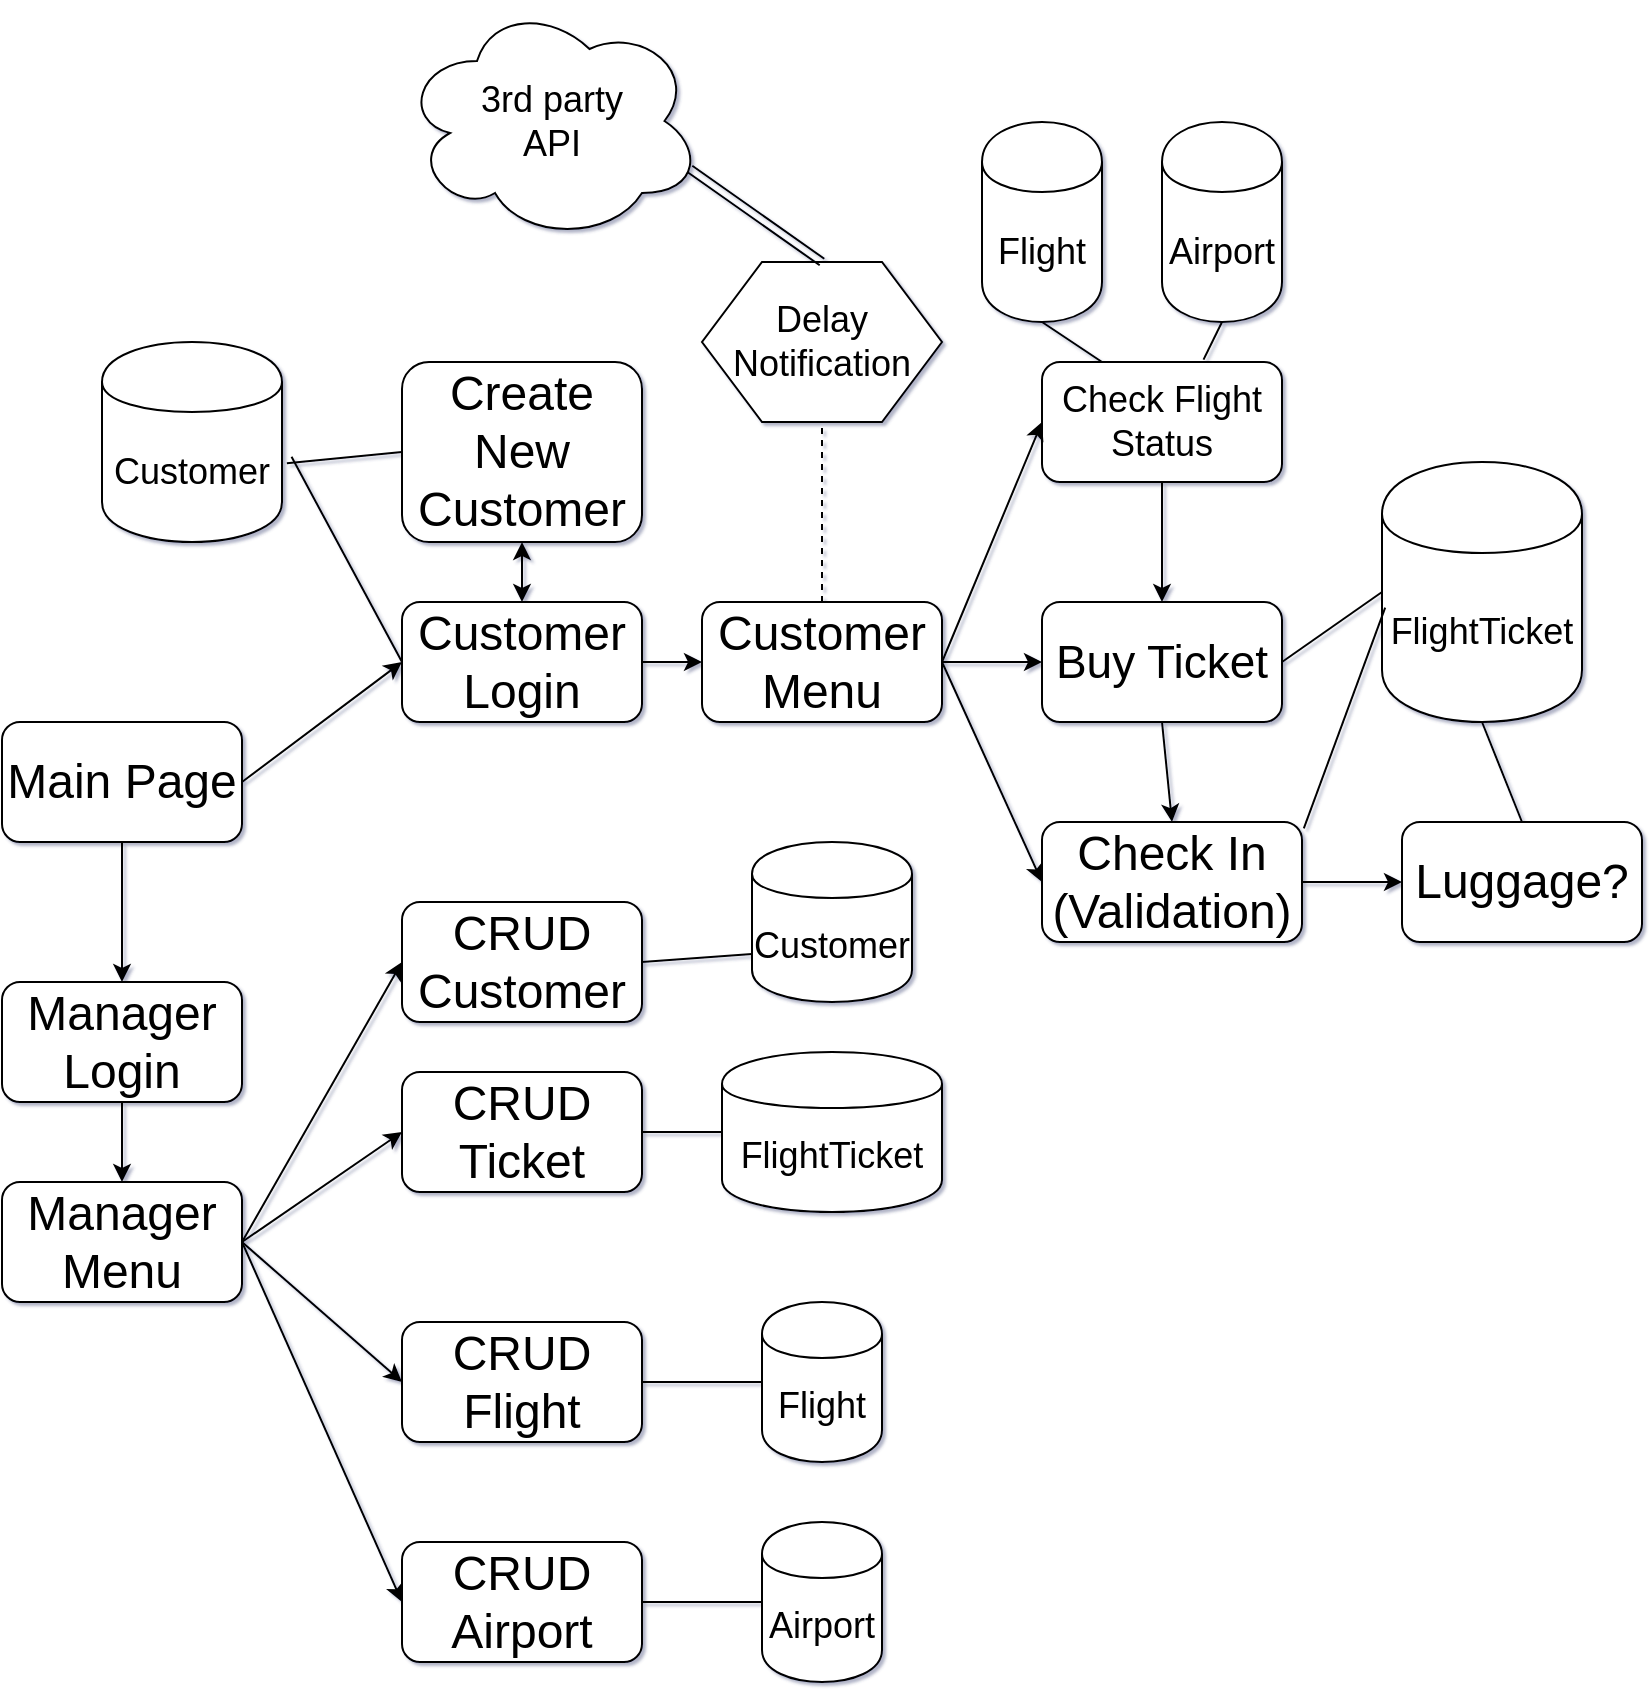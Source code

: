 <mxfile version="12.1.8" type="device" pages="1"><diagram id="0FID1wsHV6yRls1lpmA_" name="Page-1"><mxGraphModel dx="1024" dy="1670" grid="1" gridSize="10" guides="1" tooltips="1" connect="1" arrows="1" fold="1" page="1" pageScale="1" pageWidth="827" pageHeight="1169" background="none" math="0" shadow="1"><root><mxCell id="0"/><mxCell id="1" parent="0"/><mxCell id="e15nKEqRFMAg2-bUXcji-2" value="&lt;font style=&quot;font-size: 18px&quot;&gt;Check Flight Status&lt;/font&gt;" style="rounded=1;whiteSpace=wrap;html=1;" parent="1" vertex="1"><mxGeometry x="530" y="60" width="120" height="60" as="geometry"/></mxCell><mxCell id="e15nKEqRFMAg2-bUXcji-3" value="&lt;font style=&quot;font-size: 23px&quot;&gt;Buy Ticket&lt;/font&gt;" style="rounded=1;whiteSpace=wrap;html=1;" parent="1" vertex="1"><mxGeometry x="530" y="180" width="120" height="60" as="geometry"/></mxCell><mxCell id="e15nKEqRFMAg2-bUXcji-4" value="&lt;font style=&quot;font-size: 24px&quot;&gt;Check In&lt;br&gt;(Validation)&lt;br&gt;&lt;/font&gt;" style="rounded=1;whiteSpace=wrap;html=1;" parent="1" vertex="1"><mxGeometry x="530" y="290" width="130" height="60" as="geometry"/></mxCell><mxCell id="e15nKEqRFMAg2-bUXcji-5" value="" style="endArrow=classic;html=1;exitX=1;exitY=0.5;exitDx=0;exitDy=0;entryX=0;entryY=0.5;entryDx=0;entryDy=0;" parent="1" target="e15nKEqRFMAg2-bUXcji-3" edge="1"><mxGeometry width="50" height="50" relative="1" as="geometry"><mxPoint x="480" y="210" as="sourcePoint"/><mxPoint x="60" y="390" as="targetPoint"/></mxGeometry></mxCell><mxCell id="e15nKEqRFMAg2-bUXcji-6" value="" style="endArrow=classic;html=1;entryX=0;entryY=0.5;entryDx=0;entryDy=0;exitX=1;exitY=0.5;exitDx=0;exitDy=0;" parent="1" target="e15nKEqRFMAg2-bUXcji-2" edge="1"><mxGeometry width="50" height="50" relative="1" as="geometry"><mxPoint x="480" y="210" as="sourcePoint"/><mxPoint x="150" y="180" as="targetPoint"/></mxGeometry></mxCell><mxCell id="e15nKEqRFMAg2-bUXcji-7" value="" style="endArrow=classic;html=1;entryX=0;entryY=0.5;entryDx=0;entryDy=0;exitX=1;exitY=0.5;exitDx=0;exitDy=0;" parent="1" target="e15nKEqRFMAg2-bUXcji-4" edge="1"><mxGeometry width="50" height="50" relative="1" as="geometry"><mxPoint x="480" y="210" as="sourcePoint"/><mxPoint x="150" y="190" as="targetPoint"/></mxGeometry></mxCell><mxCell id="e15nKEqRFMAg2-bUXcji-8" value="" style="endArrow=classic;html=1;exitX=0.5;exitY=1;exitDx=0;exitDy=0;entryX=0.5;entryY=0;entryDx=0;entryDy=0;" parent="1" source="e15nKEqRFMAg2-bUXcji-2" target="e15nKEqRFMAg2-bUXcji-3" edge="1"><mxGeometry width="50" height="50" relative="1" as="geometry"><mxPoint x="10" y="440" as="sourcePoint"/><mxPoint x="60" y="390" as="targetPoint"/></mxGeometry></mxCell><mxCell id="e15nKEqRFMAg2-bUXcji-9" value="" style="endArrow=classic;html=1;entryX=0.5;entryY=0;entryDx=0;entryDy=0;exitX=0.5;exitY=1;exitDx=0;exitDy=0;" parent="1" source="e15nKEqRFMAg2-bUXcji-3" target="e15nKEqRFMAg2-bUXcji-4" edge="1"><mxGeometry width="50" height="50" relative="1" as="geometry"><mxPoint x="10" y="440" as="sourcePoint"/><mxPoint x="60" y="390" as="targetPoint"/></mxGeometry></mxCell><mxCell id="e15nKEqRFMAg2-bUXcji-10" value="&lt;font style=&quot;font-size: 24px&quot;&gt;Luggage?&lt;/font&gt;" style="rounded=1;whiteSpace=wrap;html=1;" parent="1" vertex="1"><mxGeometry x="710" y="290" width="120" height="60" as="geometry"/></mxCell><mxCell id="e15nKEqRFMAg2-bUXcji-11" value="" style="endArrow=classic;html=1;exitX=1;exitY=0.5;exitDx=0;exitDy=0;entryX=0;entryY=0.5;entryDx=0;entryDy=0;" parent="1" source="e15nKEqRFMAg2-bUXcji-4" target="e15nKEqRFMAg2-bUXcji-10" edge="1"><mxGeometry width="50" height="50" relative="1" as="geometry"><mxPoint x="30" y="440" as="sourcePoint"/><mxPoint x="80" y="390" as="targetPoint"/></mxGeometry></mxCell><mxCell id="e15nKEqRFMAg2-bUXcji-14" value="" style="endArrow=classic;html=1;exitX=1;exitY=0.5;exitDx=0;exitDy=0;entryX=0;entryY=0.5;entryDx=0;entryDy=0;" parent="1" source="3D7jnEvwSday1jmbbrJ8-3" target="3D7jnEvwSday1jmbbrJ8-2" edge="1"><mxGeometry width="50" height="50" relative="1" as="geometry"><mxPoint x="140" y="280" as="sourcePoint"/><mxPoint x="210" y="260" as="targetPoint"/></mxGeometry></mxCell><mxCell id="e15nKEqRFMAg2-bUXcji-15" value="" style="endArrow=classic;html=1;entryX=0.5;entryY=0;entryDx=0;entryDy=0;exitX=0.5;exitY=1;exitDx=0;exitDy=0;" parent="1" source="3D7jnEvwSday1jmbbrJ8-3" target="3D7jnEvwSday1jmbbrJ8-7" edge="1"><mxGeometry width="50" height="50" relative="1" as="geometry"><mxPoint x="140" y="280" as="sourcePoint"/><mxPoint x="220" y="420" as="targetPoint"/></mxGeometry></mxCell><mxCell id="3D7jnEvwSday1jmbbrJ8-1" value="&lt;font style=&quot;font-size: 24px&quot;&gt;Customer&lt;br&gt;Menu&lt;/font&gt;" style="rounded=1;whiteSpace=wrap;html=1;" parent="1" vertex="1"><mxGeometry x="360" y="180" width="120" height="60" as="geometry"/></mxCell><mxCell id="3D7jnEvwSday1jmbbrJ8-2" value="&lt;font style=&quot;font-size: 24px&quot;&gt;Customer Login&lt;/font&gt;" style="rounded=1;whiteSpace=wrap;html=1;" parent="1" vertex="1"><mxGeometry x="210" y="180" width="120" height="60" as="geometry"/></mxCell><mxCell id="3D7jnEvwSday1jmbbrJ8-3" value="&lt;font style=&quot;font-size: 24px&quot;&gt;Main Page&lt;/font&gt;" style="rounded=1;whiteSpace=wrap;html=1;" parent="1" vertex="1"><mxGeometry x="10" y="240" width="120" height="60" as="geometry"/></mxCell><mxCell id="3D7jnEvwSday1jmbbrJ8-4" value="" style="endArrow=classic;html=1;entryX=0;entryY=0.5;entryDx=0;entryDy=0;exitX=1;exitY=0.5;exitDx=0;exitDy=0;" parent="1" source="3D7jnEvwSday1jmbbrJ8-2" target="3D7jnEvwSday1jmbbrJ8-1" edge="1"><mxGeometry width="50" height="50" relative="1" as="geometry"><mxPoint x="330" y="200" as="sourcePoint"/><mxPoint x="380" y="150" as="targetPoint"/></mxGeometry></mxCell><mxCell id="3D7jnEvwSday1jmbbrJ8-5" value="&lt;font style=&quot;font-size: 24px&quot;&gt;Create New Customer&lt;/font&gt;" style="rounded=1;whiteSpace=wrap;html=1;" parent="1" vertex="1"><mxGeometry x="210" y="60" width="120" height="90" as="geometry"/></mxCell><mxCell id="3D7jnEvwSday1jmbbrJ8-6" value="" style="endArrow=classic;startArrow=classic;html=1;entryX=0.5;entryY=0;entryDx=0;entryDy=0;exitX=0.5;exitY=1;exitDx=0;exitDy=0;" parent="1" source="3D7jnEvwSday1jmbbrJ8-5" target="3D7jnEvwSday1jmbbrJ8-2" edge="1"><mxGeometry width="50" height="50" relative="1" as="geometry"><mxPoint x="270" y="120" as="sourcePoint"/><mxPoint x="260" y="70" as="targetPoint"/></mxGeometry></mxCell><mxCell id="3D7jnEvwSday1jmbbrJ8-7" value="&lt;font&gt;&lt;font style=&quot;font-size: 24px&quot;&gt;Manager Login&lt;/font&gt;&lt;br&gt;&lt;/font&gt;" style="rounded=1;whiteSpace=wrap;html=1;" parent="1" vertex="1"><mxGeometry x="10" y="370" width="120" height="60" as="geometry"/></mxCell><mxCell id="3D7jnEvwSday1jmbbrJ8-8" value="Manager Menu" style="rounded=1;whiteSpace=wrap;html=1;fontSize=24;" parent="1" vertex="1"><mxGeometry x="10" y="470" width="120" height="60" as="geometry"/></mxCell><mxCell id="3D7jnEvwSday1jmbbrJ8-9" value="CRUD&lt;br&gt;Customer" style="rounded=1;whiteSpace=wrap;html=1;fontSize=24;" parent="1" vertex="1"><mxGeometry x="210" y="330" width="120" height="60" as="geometry"/></mxCell><mxCell id="3D7jnEvwSday1jmbbrJ8-10" value="CRUD&lt;br&gt;Flight" style="rounded=1;whiteSpace=wrap;html=1;fontSize=24;" parent="1" vertex="1"><mxGeometry x="210" y="540" width="120" height="60" as="geometry"/></mxCell><mxCell id="3D7jnEvwSday1jmbbrJ8-11" value="CRUD&lt;br&gt;Airport" style="rounded=1;whiteSpace=wrap;html=1;fontSize=24;" parent="1" vertex="1"><mxGeometry x="210" y="650" width="120" height="60" as="geometry"/></mxCell><mxCell id="3D7jnEvwSday1jmbbrJ8-12" value="" style="endArrow=classic;html=1;fontSize=24;entryX=0.5;entryY=0;entryDx=0;entryDy=0;exitX=0.5;exitY=1;exitDx=0;exitDy=0;" parent="1" source="3D7jnEvwSday1jmbbrJ8-7" target="3D7jnEvwSday1jmbbrJ8-8" edge="1"><mxGeometry width="50" height="50" relative="1" as="geometry"><mxPoint x="300" y="390" as="sourcePoint"/><mxPoint x="320" y="364" as="targetPoint"/><Array as="points"/></mxGeometry></mxCell><mxCell id="3D7jnEvwSday1jmbbrJ8-13" value="" style="endArrow=classic;html=1;fontSize=24;entryX=0;entryY=0.5;entryDx=0;entryDy=0;exitX=1;exitY=0.5;exitDx=0;exitDy=0;" parent="1" source="3D7jnEvwSday1jmbbrJ8-8" target="3D7jnEvwSday1jmbbrJ8-9" edge="1"><mxGeometry width="50" height="50" relative="1" as="geometry"><mxPoint x="480" y="470" as="sourcePoint"/><mxPoint x="500" y="424" as="targetPoint"/></mxGeometry></mxCell><mxCell id="3D7jnEvwSday1jmbbrJ8-14" value="" style="endArrow=classic;html=1;fontSize=24;entryX=0;entryY=0.5;entryDx=0;entryDy=0;exitX=1;exitY=0.5;exitDx=0;exitDy=0;" parent="1" source="3D7jnEvwSday1jmbbrJ8-8" target="3D7jnEvwSday1jmbbrJ8-10" edge="1"><mxGeometry width="50" height="50" relative="1" as="geometry"><mxPoint x="370" y="590" as="sourcePoint"/><mxPoint x="420" y="540" as="targetPoint"/></mxGeometry></mxCell><mxCell id="3D7jnEvwSday1jmbbrJ8-15" value="" style="endArrow=classic;html=1;fontSize=24;entryX=0;entryY=0.5;entryDx=0;entryDy=0;exitX=1;exitY=0.5;exitDx=0;exitDy=0;" parent="1" source="3D7jnEvwSday1jmbbrJ8-8" target="3D7jnEvwSday1jmbbrJ8-11" edge="1"><mxGeometry width="50" height="50" relative="1" as="geometry"><mxPoint x="350" y="610" as="sourcePoint"/><mxPoint x="400" y="560" as="targetPoint"/></mxGeometry></mxCell><mxCell id="3D7jnEvwSday1jmbbrJ8-16" value="Delay Notification" style="shape=hexagon;perimeter=hexagonPerimeter2;whiteSpace=wrap;html=1;fontSize=18;" parent="1" vertex="1"><mxGeometry x="360" y="10" width="120" height="80" as="geometry"/></mxCell><mxCell id="3D7jnEvwSday1jmbbrJ8-17" value="" style="endArrow=none;dashed=1;html=1;fontSize=18;entryX=0.5;entryY=1;entryDx=0;entryDy=0;exitX=0.5;exitY=0;exitDx=0;exitDy=0;" parent="1" source="3D7jnEvwSday1jmbbrJ8-1" target="3D7jnEvwSday1jmbbrJ8-16" edge="1"><mxGeometry width="50" height="50" relative="1" as="geometry"><mxPoint x="400" y="170" as="sourcePoint"/><mxPoint x="450" y="120" as="targetPoint"/></mxGeometry></mxCell><mxCell id="3D7jnEvwSday1jmbbrJ8-18" value="Customer" style="shape=cylinder;whiteSpace=wrap;html=1;boundedLbl=1;backgroundOutline=1;fontSize=18;" parent="1" vertex="1"><mxGeometry x="60" y="50" width="90" height="100" as="geometry"/></mxCell><mxCell id="3D7jnEvwSday1jmbbrJ8-19" value="" style="endArrow=none;html=1;fontSize=18;entryX=0;entryY=0.5;entryDx=0;entryDy=0;exitX=1.027;exitY=0.606;exitDx=0;exitDy=0;exitPerimeter=0;" parent="1" source="3D7jnEvwSday1jmbbrJ8-18" target="3D7jnEvwSday1jmbbrJ8-5" edge="1"><mxGeometry width="50" height="50" relative="1" as="geometry"><mxPoint x="130" y="200" as="sourcePoint"/><mxPoint x="180" y="150" as="targetPoint"/></mxGeometry></mxCell><mxCell id="3D7jnEvwSday1jmbbrJ8-20" value="" style="endArrow=none;html=1;fontSize=18;entryX=0;entryY=0.5;entryDx=0;entryDy=0;exitX=1.053;exitY=0.574;exitDx=0;exitDy=0;exitPerimeter=0;" parent="1" source="3D7jnEvwSday1jmbbrJ8-18" target="3D7jnEvwSday1jmbbrJ8-2" edge="1"><mxGeometry width="50" height="50" relative="1" as="geometry"><mxPoint x="130" y="220" as="sourcePoint"/><mxPoint x="180" y="170" as="targetPoint"/></mxGeometry></mxCell><mxCell id="3D7jnEvwSday1jmbbrJ8-21" value="Flight" style="shape=cylinder;whiteSpace=wrap;html=1;boundedLbl=1;backgroundOutline=1;fontSize=18;" parent="1" vertex="1"><mxGeometry x="500" y="-60" width="60" height="100" as="geometry"/></mxCell><mxCell id="3D7jnEvwSday1jmbbrJ8-22" value="FlightTicket" style="shape=cylinder;whiteSpace=wrap;html=1;boundedLbl=1;backgroundOutline=1;fontSize=18;" parent="1" vertex="1"><mxGeometry x="700" y="110" width="100" height="130" as="geometry"/></mxCell><mxCell id="3D7jnEvwSday1jmbbrJ8-23" value="" style="endArrow=none;html=1;fontSize=18;exitX=1;exitY=0.5;exitDx=0;exitDy=0;entryX=0;entryY=0.5;entryDx=0;entryDy=0;" parent="1" source="e15nKEqRFMAg2-bUXcji-3" target="3D7jnEvwSday1jmbbrJ8-22" edge="1"><mxGeometry width="50" height="50" relative="1" as="geometry"><mxPoint x="710" y="100" as="sourcePoint"/><mxPoint x="760" y="50" as="targetPoint"/></mxGeometry></mxCell><mxCell id="3D7jnEvwSday1jmbbrJ8-24" value="" style="endArrow=none;html=1;fontSize=18;entryX=0.016;entryY=0.56;entryDx=0;entryDy=0;entryPerimeter=0;exitX=1.007;exitY=0.053;exitDx=0;exitDy=0;exitPerimeter=0;" parent="1" source="e15nKEqRFMAg2-bUXcji-4" target="3D7jnEvwSday1jmbbrJ8-22" edge="1"><mxGeometry width="50" height="50" relative="1" as="geometry"><mxPoint x="650" y="400" as="sourcePoint"/><mxPoint x="700" y="350" as="targetPoint"/></mxGeometry></mxCell><mxCell id="3D7jnEvwSday1jmbbrJ8-25" value="" style="endArrow=none;html=1;fontSize=18;entryX=0.5;entryY=1;entryDx=0;entryDy=0;exitX=0.5;exitY=0;exitDx=0;exitDy=0;" parent="1" source="e15nKEqRFMAg2-bUXcji-10" target="3D7jnEvwSday1jmbbrJ8-22" edge="1"><mxGeometry width="50" height="50" relative="1" as="geometry"><mxPoint x="670" y="410" as="sourcePoint"/><mxPoint x="720" y="360" as="targetPoint"/></mxGeometry></mxCell><mxCell id="3D7jnEvwSday1jmbbrJ8-26" value="Airport" style="shape=cylinder;whiteSpace=wrap;html=1;boundedLbl=1;backgroundOutline=1;fontSize=18;" parent="1" vertex="1"><mxGeometry x="590" y="-60" width="60" height="100" as="geometry"/></mxCell><mxCell id="3D7jnEvwSday1jmbbrJ8-27" value="" style="endArrow=none;html=1;fontSize=18;exitX=0.673;exitY=-0.02;exitDx=0;exitDy=0;exitPerimeter=0;entryX=0.5;entryY=1;entryDx=0;entryDy=0;" parent="1" source="e15nKEqRFMAg2-bUXcji-2" target="3D7jnEvwSday1jmbbrJ8-26" edge="1"><mxGeometry width="50" height="50" relative="1" as="geometry"><mxPoint x="700" y="50" as="sourcePoint"/><mxPoint x="750" as="targetPoint"/></mxGeometry></mxCell><mxCell id="3D7jnEvwSday1jmbbrJ8-28" value="" style="endArrow=none;html=1;fontSize=18;entryX=0.5;entryY=1;entryDx=0;entryDy=0;exitX=0.25;exitY=0;exitDx=0;exitDy=0;" parent="1" source="e15nKEqRFMAg2-bUXcji-2" target="3D7jnEvwSday1jmbbrJ8-21" edge="1"><mxGeometry width="50" height="50" relative="1" as="geometry"><mxPoint x="430" as="sourcePoint"/><mxPoint x="480" y="-50" as="targetPoint"/></mxGeometry></mxCell><mxCell id="3D7jnEvwSday1jmbbrJ8-29" value="Customer" style="shape=cylinder;whiteSpace=wrap;html=1;boundedLbl=1;backgroundOutline=1;fontSize=18;" parent="1" vertex="1"><mxGeometry x="385" y="300" width="80" height="80" as="geometry"/></mxCell><mxCell id="3D7jnEvwSday1jmbbrJ8-30" value="&lt;font style=&quot;font-size: 24px&quot;&gt;CRUD&lt;br&gt;Ticket&lt;/font&gt;" style="rounded=1;whiteSpace=wrap;html=1;fontSize=18;" parent="1" vertex="1"><mxGeometry x="210" y="415" width="120" height="60" as="geometry"/></mxCell><mxCell id="3D7jnEvwSday1jmbbrJ8-31" value="" style="endArrow=classic;html=1;fontSize=18;entryX=0;entryY=0.5;entryDx=0;entryDy=0;" parent="1" target="3D7jnEvwSday1jmbbrJ8-30" edge="1"><mxGeometry width="50" height="50" relative="1" as="geometry"><mxPoint x="130" y="500" as="sourcePoint"/><mxPoint x="130" y="570" as="targetPoint"/></mxGeometry></mxCell><mxCell id="3D7jnEvwSday1jmbbrJ8-32" value="FlightTicket" style="shape=cylinder;whiteSpace=wrap;html=1;boundedLbl=1;backgroundOutline=1;fontSize=18;" parent="1" vertex="1"><mxGeometry x="370" y="405" width="110" height="80" as="geometry"/></mxCell><mxCell id="3D7jnEvwSday1jmbbrJ8-33" value="Flight" style="shape=cylinder;whiteSpace=wrap;html=1;boundedLbl=1;backgroundOutline=1;fontSize=18;" parent="1" vertex="1"><mxGeometry x="390" y="530" width="60" height="80" as="geometry"/></mxCell><mxCell id="3D7jnEvwSday1jmbbrJ8-37" value="Airport" style="shape=cylinder;whiteSpace=wrap;html=1;boundedLbl=1;backgroundOutline=1;fontSize=18;" parent="1" vertex="1"><mxGeometry x="390" y="640" width="60" height="80" as="geometry"/></mxCell><mxCell id="3D7jnEvwSday1jmbbrJ8-38" value="" style="endArrow=none;html=1;fontSize=18;entryX=0;entryY=0.7;entryDx=0;entryDy=0;exitX=1;exitY=0.5;exitDx=0;exitDy=0;" parent="1" source="3D7jnEvwSday1jmbbrJ8-9" target="3D7jnEvwSday1jmbbrJ8-29" edge="1"><mxGeometry width="50" height="50" relative="1" as="geometry"><mxPoint x="510" y="440" as="sourcePoint"/><mxPoint x="560" y="390" as="targetPoint"/></mxGeometry></mxCell><mxCell id="3D7jnEvwSday1jmbbrJ8-39" value="" style="endArrow=none;html=1;fontSize=18;entryX=0;entryY=0.5;entryDx=0;entryDy=0;exitX=1;exitY=0.5;exitDx=0;exitDy=0;" parent="1" source="3D7jnEvwSday1jmbbrJ8-30" target="3D7jnEvwSday1jmbbrJ8-32" edge="1"><mxGeometry width="50" height="50" relative="1" as="geometry"><mxPoint x="330" y="530" as="sourcePoint"/><mxPoint x="380" y="480" as="targetPoint"/></mxGeometry></mxCell><mxCell id="3D7jnEvwSday1jmbbrJ8-40" value="" style="endArrow=none;html=1;fontSize=18;entryX=0;entryY=0.5;entryDx=0;entryDy=0;exitX=1;exitY=0.5;exitDx=0;exitDy=0;" parent="1" source="3D7jnEvwSday1jmbbrJ8-10" target="3D7jnEvwSday1jmbbrJ8-33" edge="1"><mxGeometry width="50" height="50" relative="1" as="geometry"><mxPoint x="330" y="540" as="sourcePoint"/><mxPoint x="380" y="490" as="targetPoint"/></mxGeometry></mxCell><mxCell id="3D7jnEvwSday1jmbbrJ8-42" value="" style="endArrow=none;html=1;fontSize=18;entryX=0;entryY=0.5;entryDx=0;entryDy=0;exitX=1;exitY=0.5;exitDx=0;exitDy=0;" parent="1" source="3D7jnEvwSday1jmbbrJ8-11" target="3D7jnEvwSday1jmbbrJ8-37" edge="1"><mxGeometry width="50" height="50" relative="1" as="geometry"><mxPoint x="320" y="760" as="sourcePoint"/><mxPoint x="370" y="710" as="targetPoint"/></mxGeometry></mxCell><mxCell id="3D7jnEvwSday1jmbbrJ8-44" value="3rd party &lt;br&gt;API" style="ellipse;shape=cloud;whiteSpace=wrap;html=1;fontSize=18;" parent="1" vertex="1"><mxGeometry x="210" y="-120.5" width="150" height="120" as="geometry"/></mxCell><mxCell id="3D7jnEvwSday1jmbbrJ8-45" value="" style="shape=link;html=1;fontSize=18;exitX=0.5;exitY=0;exitDx=0;exitDy=0;entryX=0.96;entryY=0.7;entryDx=0;entryDy=0;entryPerimeter=0;" parent="1" source="3D7jnEvwSday1jmbbrJ8-16" target="3D7jnEvwSday1jmbbrJ8-44" edge="1"><mxGeometry width="50" height="50" relative="1" as="geometry"><mxPoint x="400" y="-50" as="sourcePoint"/><mxPoint x="450" y="-100" as="targetPoint"/></mxGeometry></mxCell></root></mxGraphModel></diagram></mxfile>